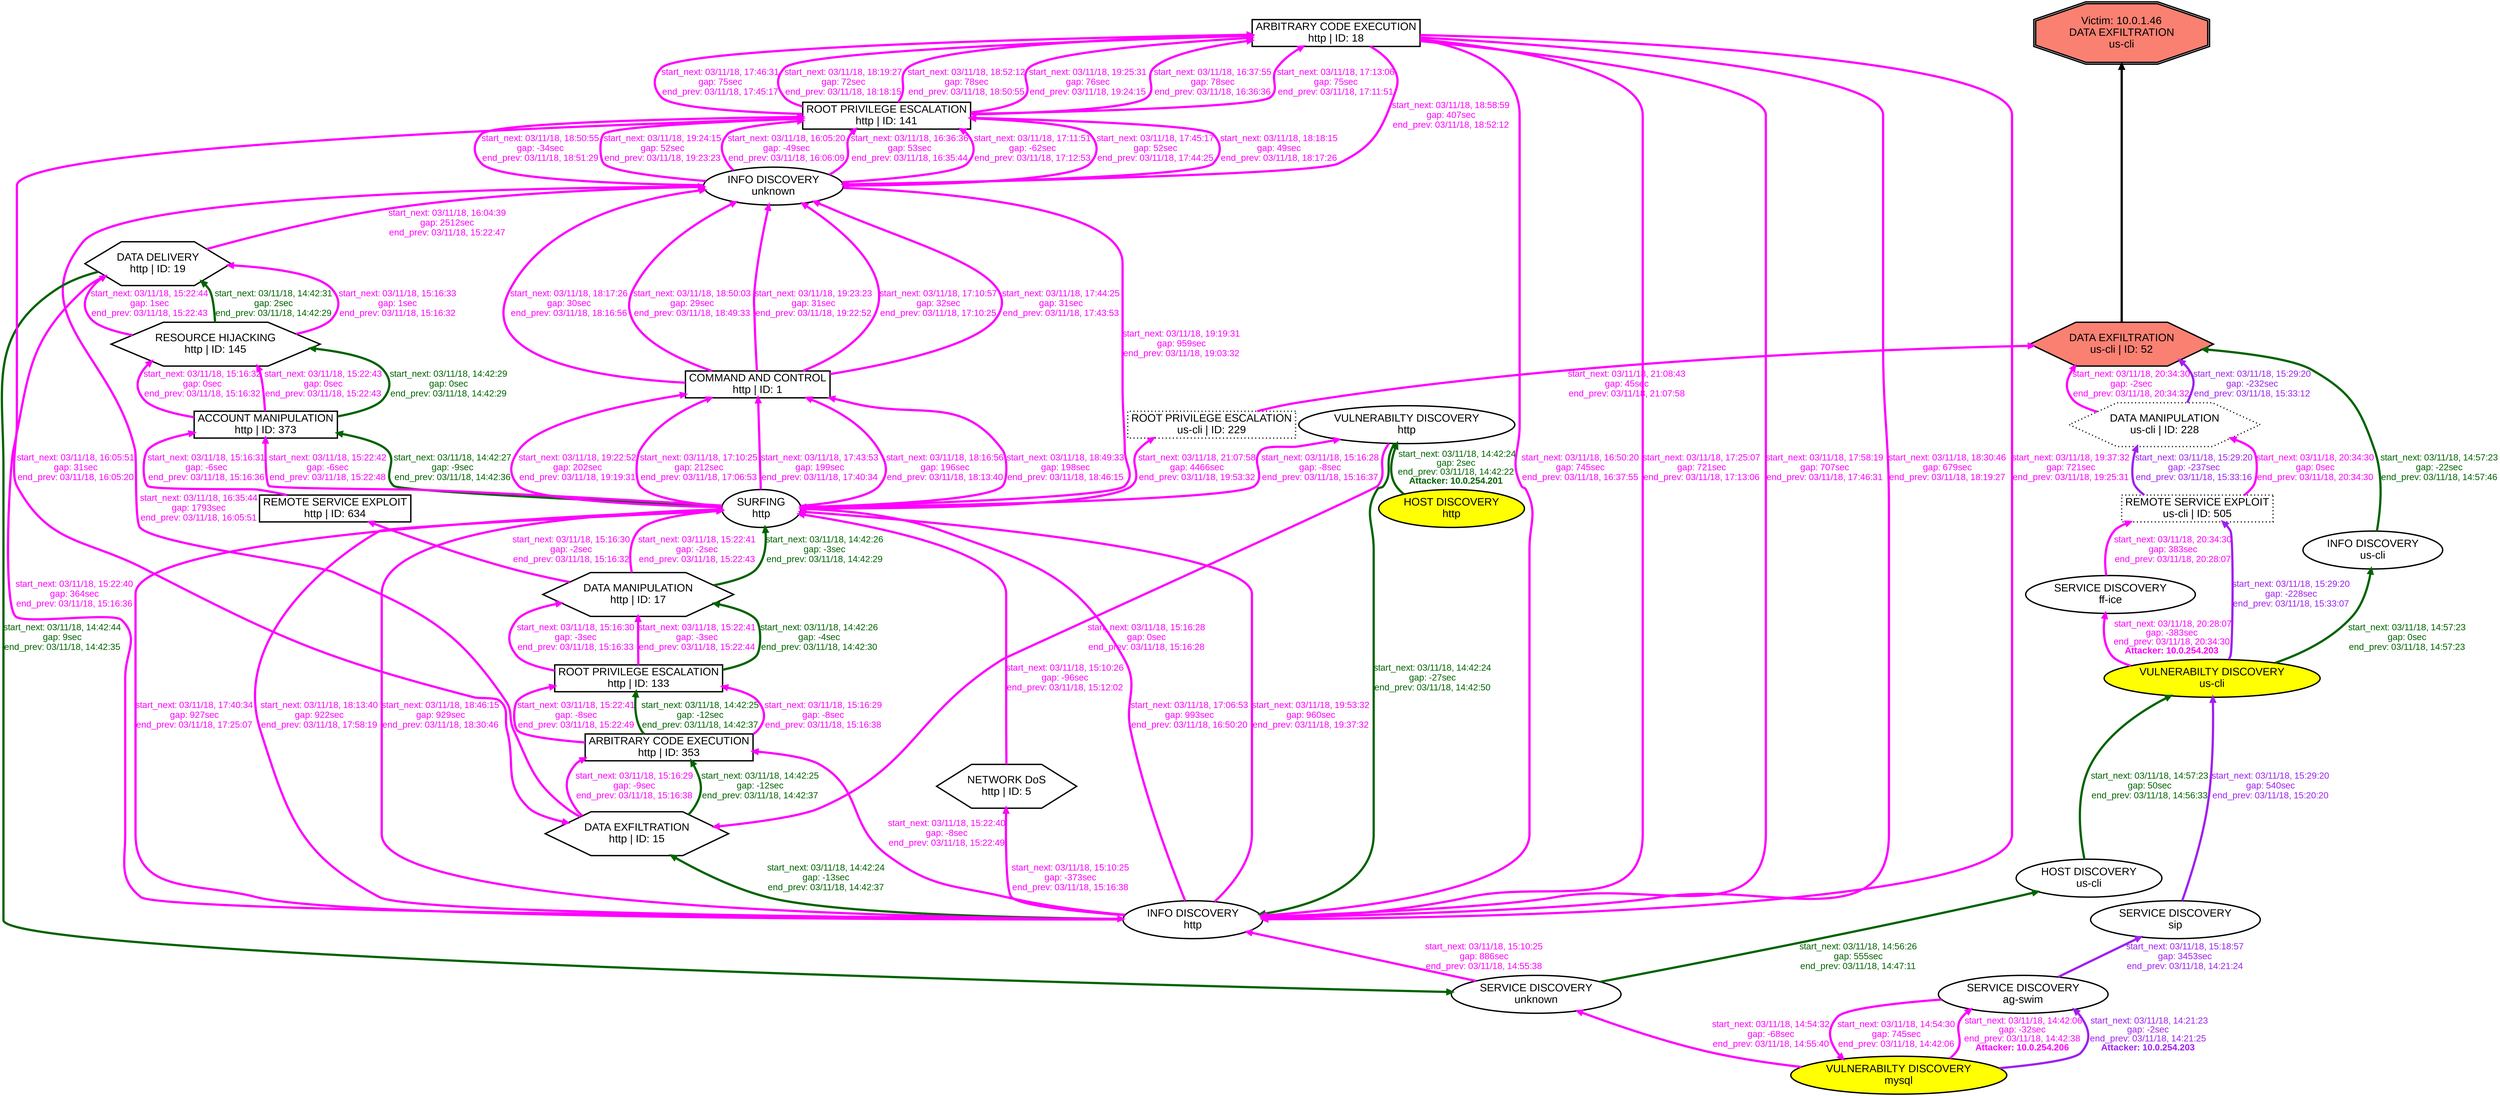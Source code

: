 digraph DATAEXFILTRATIONuscli {
rankdir="BT"; 
 graph [ nodesep="0.1", ranksep="0.02"] 
 node [ fontname=Arial, fontsize=24,penwidth=3]; 
 edge [ fontname=Arial, fontsize=20,penwidth=5 ];
"Victim: 10.0.1.46
DATA EXFILTRATION
us-cli" [shape=doubleoctagon, style=filled, fillcolor=salmon];
{ rank = max; "Victim: 10.0.1.46
DATA EXFILTRATION
us-cli"}
"DATA EXFILTRATION
us-cli | ID: 52" -> "Victim: 10.0.1.46
DATA EXFILTRATION
us-cli"
"DATA EXFILTRATION
us-cli | ID: 52" [style=filled, fillcolor= salmon]
{ rank=same; "DATA EXFILTRATION
us-cli | ID: 52"}
"HOST DISCOVERY
http" [style=filled, fillcolor= yellow]
"HOST DISCOVERY
http" -> "VULNERABILTY DISCOVERY
http" [ color=darkgreen] [label=<<font color="darkgreen"> start_next: 03/11/18, 14:42:24<br/>gap: 2sec<br/>end_prev: 03/11/18, 14:42:22</font><br/><font color="darkgreen"><b>Attacker: 10.0.254.201</b></font>>]
"VULNERABILTY DISCOVERY
http" -> "INFO DISCOVERY
http" [ label="start_next: 03/11/18, 14:42:24
gap: -27sec
end_prev: 03/11/18, 14:42:50"][ fontcolor="darkgreen" color=darkgreen]
"INFO DISCOVERY
http" -> "DATA EXFILTRATION
http | ID: 15" [ label="start_next: 03/11/18, 14:42:24
gap: -13sec
end_prev: 03/11/18, 14:42:37"][ fontcolor="darkgreen" color=darkgreen]
"DATA EXFILTRATION
http | ID: 15" -> "ARBITRARY CODE EXECUTION
http | ID: 353" [ label="start_next: 03/11/18, 14:42:25
gap: -12sec
end_prev: 03/11/18, 14:42:37"][ fontcolor="darkgreen" color=darkgreen]
"ARBITRARY CODE EXECUTION
http | ID: 353" -> "ROOT PRIVILEGE ESCALATION
http | ID: 133" [ label="start_next: 03/11/18, 14:42:25
gap: -12sec
end_prev: 03/11/18, 14:42:37"][ fontcolor="darkgreen" color=darkgreen]
"ROOT PRIVILEGE ESCALATION
http | ID: 133" -> "DATA MANIPULATION
http | ID: 17" [ label="start_next: 03/11/18, 14:42:26
gap: -4sec
end_prev: 03/11/18, 14:42:30"][ fontcolor="darkgreen" color=darkgreen]
"DATA MANIPULATION
http | ID: 17" -> "SURFING
http" [ label="start_next: 03/11/18, 14:42:26
gap: -3sec
end_prev: 03/11/18, 14:42:29"][ fontcolor="darkgreen" color=darkgreen]
"SURFING
http" -> "ACCOUNT MANIPULATION
http | ID: 373" [ label="start_next: 03/11/18, 14:42:27
gap: -9sec
end_prev: 03/11/18, 14:42:36"][ fontcolor="darkgreen" color=darkgreen]
"ACCOUNT MANIPULATION
http | ID: 373" -> "RESOURCE HIJACKING
http | ID: 145" [ label="start_next: 03/11/18, 14:42:29
gap: 0sec
end_prev: 03/11/18, 14:42:29"][ fontcolor="darkgreen" color=darkgreen]
"RESOURCE HIJACKING
http | ID: 145" -> "DATA DELIVERY
http | ID: 19" [ label="start_next: 03/11/18, 14:42:31
gap: 2sec
end_prev: 03/11/18, 14:42:29"][ fontcolor="darkgreen" color=darkgreen]
"DATA DELIVERY
http | ID: 19" -> "SERVICE DISCOVERY
unknown" [ label="start_next: 03/11/18, 14:42:44
gap: 9sec
end_prev: 03/11/18, 14:42:35"][ fontcolor="darkgreen" color=darkgreen]
"SERVICE DISCOVERY
unknown" -> "HOST DISCOVERY
us-cli" [ label="start_next: 03/11/18, 14:56:26
gap: 555sec
end_prev: 03/11/18, 14:47:11"][ fontcolor="darkgreen" color=darkgreen]
"HOST DISCOVERY
us-cli" -> "VULNERABILTY DISCOVERY
us-cli" [ label="start_next: 03/11/18, 14:57:23
gap: 50sec
end_prev: 03/11/18, 14:56:33"][ fontcolor="darkgreen" color=darkgreen]
"VULNERABILTY DISCOVERY
us-cli" -> "INFO DISCOVERY
us-cli" [ label="start_next: 03/11/18, 14:57:23
gap: 0sec
end_prev: 03/11/18, 14:57:23"][ fontcolor="darkgreen" color=darkgreen]
"INFO DISCOVERY
us-cli" -> "DATA EXFILTRATION
us-cli | ID: 52" [ label="start_next: 03/11/18, 14:57:23
gap: -22sec
end_prev: 03/11/18, 14:57:46"][ fontcolor="darkgreen" color=darkgreen]
"VULNERABILTY DISCOVERY
mysql" [style=filled, fillcolor= yellow]
"VULNERABILTY DISCOVERY
mysql" -> "SERVICE DISCOVERY
ag-swim" [ color=magenta] [label=<<font color="magenta"> start_next: 03/11/18, 14:42:06<br/>gap: -32sec<br/>end_prev: 03/11/18, 14:42:38</font><br/><font color="magenta"><b>Attacker: 10.0.254.206</b></font>>]
"SERVICE DISCOVERY
ag-swim" -> "VULNERABILTY DISCOVERY
mysql" [ label="start_next: 03/11/18, 14:54:30
gap: 745sec
end_prev: 03/11/18, 14:42:06"][ fontcolor="magenta" color=magenta]
"VULNERABILTY DISCOVERY
mysql" -> "SERVICE DISCOVERY
unknown" [ label="start_next: 03/11/18, 14:54:32
gap: -68sec
end_prev: 03/11/18, 14:55:40"][ fontcolor="magenta" color=magenta]
"SERVICE DISCOVERY
unknown" -> "INFO DISCOVERY
http" [ label="start_next: 03/11/18, 15:10:25
gap: 886sec
end_prev: 03/11/18, 14:55:38"][ fontcolor="magenta" color=magenta]
"INFO DISCOVERY
http" -> "NETWORK DoS
http | ID: 5" [ label="start_next: 03/11/18, 15:10:25
gap: -373sec
end_prev: 03/11/18, 15:16:38"][ fontcolor="magenta" color=magenta]
"NETWORK DoS
http | ID: 5" -> "SURFING
http" [ label="start_next: 03/11/18, 15:10:26
gap: -96sec
end_prev: 03/11/18, 15:12:02"][ fontcolor="magenta" color=magenta]
"SURFING
http" -> "VULNERABILTY DISCOVERY
http" [ label="start_next: 03/11/18, 15:16:28
gap: -8sec
end_prev: 03/11/18, 15:16:37"][ fontcolor="magenta" color=magenta]
"VULNERABILTY DISCOVERY
http" -> "DATA EXFILTRATION
http | ID: 15" [ label="start_next: 03/11/18, 15:16:28
gap: 0sec
end_prev: 03/11/18, 15:16:28"][ fontcolor="magenta" color=magenta]
"DATA EXFILTRATION
http | ID: 15" -> "ARBITRARY CODE EXECUTION
http | ID: 353" [ label="start_next: 03/11/18, 15:16:29
gap: -9sec
end_prev: 03/11/18, 15:16:38"][ fontcolor="magenta" color=magenta]
"ARBITRARY CODE EXECUTION
http | ID: 353" -> "ROOT PRIVILEGE ESCALATION
http | ID: 133" [ label="start_next: 03/11/18, 15:16:29
gap: -8sec
end_prev: 03/11/18, 15:16:38"][ fontcolor="magenta" color=magenta]
"ROOT PRIVILEGE ESCALATION
http | ID: 133" -> "DATA MANIPULATION
http | ID: 17" [ label="start_next: 03/11/18, 15:16:30
gap: -3sec
end_prev: 03/11/18, 15:16:33"][ fontcolor="magenta" color=magenta]
"DATA MANIPULATION
http | ID: 17" -> "REMOTE SERVICE EXPLOIT
http | ID: 634" [ label="start_next: 03/11/18, 15:16:30
gap: -2sec
end_prev: 03/11/18, 15:16:32"][ fontcolor="magenta" color=magenta]
"REMOTE SERVICE EXPLOIT
http | ID: 634" -> "ACCOUNT MANIPULATION
http | ID: 373" [ label="start_next: 03/11/18, 15:16:31
gap: -6sec
end_prev: 03/11/18, 15:16:36"][ fontcolor="magenta" color=magenta]
"ACCOUNT MANIPULATION
http | ID: 373" -> "RESOURCE HIJACKING
http | ID: 145" [ label="start_next: 03/11/18, 15:16:32
gap: 0sec
end_prev: 03/11/18, 15:16:32"][ fontcolor="magenta" color=magenta]
"RESOURCE HIJACKING
http | ID: 145" -> "DATA DELIVERY
http | ID: 19" [ label="start_next: 03/11/18, 15:16:33
gap: 1sec
end_prev: 03/11/18, 15:16:32"][ fontcolor="magenta" color=magenta]
"DATA DELIVERY
http | ID: 19" -> "INFO DISCOVERY
http" [ label="start_next: 03/11/18, 15:22:40
gap: 364sec
end_prev: 03/11/18, 15:16:36"][ fontcolor="magenta" color=magenta]
"INFO DISCOVERY
http" -> "ARBITRARY CODE EXECUTION
http | ID: 353" [ label="start_next: 03/11/18, 15:22:40
gap: -8sec
end_prev: 03/11/18, 15:22:49"][ fontcolor="magenta" color=magenta]
"ARBITRARY CODE EXECUTION
http | ID: 353" -> "ROOT PRIVILEGE ESCALATION
http | ID: 133" [ label="start_next: 03/11/18, 15:22:41
gap: -8sec
end_prev: 03/11/18, 15:22:49"][ fontcolor="magenta" color=magenta]
"ROOT PRIVILEGE ESCALATION
http | ID: 133" -> "DATA MANIPULATION
http | ID: 17" [ label="start_next: 03/11/18, 15:22:41
gap: -3sec
end_prev: 03/11/18, 15:22:44"][ fontcolor="magenta" color=magenta]
"DATA MANIPULATION
http | ID: 17" -> "SURFING
http" [ label="start_next: 03/11/18, 15:22:41
gap: -2sec
end_prev: 03/11/18, 15:22:43"][ fontcolor="magenta" color=magenta]
"SURFING
http" -> "ACCOUNT MANIPULATION
http | ID: 373" [ label="start_next: 03/11/18, 15:22:42
gap: -6sec
end_prev: 03/11/18, 15:22:48"][ fontcolor="magenta" color=magenta]
"ACCOUNT MANIPULATION
http | ID: 373" -> "RESOURCE HIJACKING
http | ID: 145" [ label="start_next: 03/11/18, 15:22:43
gap: 0sec
end_prev: 03/11/18, 15:22:43"][ fontcolor="magenta" color=magenta]
"RESOURCE HIJACKING
http | ID: 145" -> "DATA DELIVERY
http | ID: 19" [ label="start_next: 03/11/18, 15:22:44
gap: 1sec
end_prev: 03/11/18, 15:22:43"][ fontcolor="magenta" color=magenta]
"DATA DELIVERY
http | ID: 19" -> "INFO DISCOVERY
unknown" [ label="start_next: 03/11/18, 16:04:39
gap: 2512sec
end_prev: 03/11/18, 15:22:47"][ fontcolor="magenta" color=magenta]
"INFO DISCOVERY
unknown" -> "ROOT PRIVILEGE ESCALATION
http | ID: 141" [ label="start_next: 03/11/18, 16:05:20
gap: -49sec
end_prev: 03/11/18, 16:06:09"][ fontcolor="magenta" color=magenta]
"ROOT PRIVILEGE ESCALATION
http | ID: 141" -> "DATA EXFILTRATION
http | ID: 15" [ label="start_next: 03/11/18, 16:05:51
gap: 31sec
end_prev: 03/11/18, 16:05:20"][ fontcolor="magenta" color=magenta]
"DATA EXFILTRATION
http | ID: 15" -> "INFO DISCOVERY
unknown" [ label="start_next: 03/11/18, 16:35:44
gap: 1793sec
end_prev: 03/11/18, 16:05:51"][ fontcolor="magenta" color=magenta]
"INFO DISCOVERY
unknown" -> "ROOT PRIVILEGE ESCALATION
http | ID: 141" [ label="start_next: 03/11/18, 16:36:36
gap: 53sec
end_prev: 03/11/18, 16:35:44"][ fontcolor="magenta" color=magenta]
"ROOT PRIVILEGE ESCALATION
http | ID: 141" -> "ARBITRARY CODE EXECUTION
http | ID: 18" [ label="start_next: 03/11/18, 16:37:55
gap: 78sec
end_prev: 03/11/18, 16:36:36"][ fontcolor="magenta" color=magenta]
"ARBITRARY CODE EXECUTION
http | ID: 18" -> "INFO DISCOVERY
http" [ label="start_next: 03/11/18, 16:50:20
gap: 745sec
end_prev: 03/11/18, 16:37:55"][ fontcolor="magenta" color=magenta]
"INFO DISCOVERY
http" -> "SURFING
http" [ label="start_next: 03/11/18, 17:06:53
gap: 993sec
end_prev: 03/11/18, 16:50:20"][ fontcolor="magenta" color=magenta]
"SURFING
http" -> "COMMAND AND CONTROL
http | ID: 1" [ label="start_next: 03/11/18, 17:10:25
gap: 212sec
end_prev: 03/11/18, 17:06:53"][ fontcolor="magenta" color=magenta]
"COMMAND AND CONTROL
http | ID: 1" -> "INFO DISCOVERY
unknown" [ label="start_next: 03/11/18, 17:10:57
gap: 32sec
end_prev: 03/11/18, 17:10:25"][ fontcolor="magenta" color=magenta]
"INFO DISCOVERY
unknown" -> "ROOT PRIVILEGE ESCALATION
http | ID: 141" [ label="start_next: 03/11/18, 17:11:51
gap: -62sec
end_prev: 03/11/18, 17:12:53"][ fontcolor="magenta" color=magenta]
"ROOT PRIVILEGE ESCALATION
http | ID: 141" -> "ARBITRARY CODE EXECUTION
http | ID: 18" [ label="start_next: 03/11/18, 17:13:06
gap: 75sec
end_prev: 03/11/18, 17:11:51"][ fontcolor="magenta" color=magenta]
"ARBITRARY CODE EXECUTION
http | ID: 18" -> "INFO DISCOVERY
http" [ label="start_next: 03/11/18, 17:25:07
gap: 721sec
end_prev: 03/11/18, 17:13:06"][ fontcolor="magenta" color=magenta]
"INFO DISCOVERY
http" -> "SURFING
http" [ label="start_next: 03/11/18, 17:40:34
gap: 927sec
end_prev: 03/11/18, 17:25:07"][ fontcolor="magenta" color=magenta]
"SURFING
http" -> "COMMAND AND CONTROL
http | ID: 1" [ label="start_next: 03/11/18, 17:43:53
gap: 199sec
end_prev: 03/11/18, 17:40:34"][ fontcolor="magenta" color=magenta]
"COMMAND AND CONTROL
http | ID: 1" -> "INFO DISCOVERY
unknown" [ label="start_next: 03/11/18, 17:44:25
gap: 31sec
end_prev: 03/11/18, 17:43:53"][ fontcolor="magenta" color=magenta]
"INFO DISCOVERY
unknown" -> "ROOT PRIVILEGE ESCALATION
http | ID: 141" [ label="start_next: 03/11/18, 17:45:17
gap: 52sec
end_prev: 03/11/18, 17:44:25"][ fontcolor="magenta" color=magenta]
"ROOT PRIVILEGE ESCALATION
http | ID: 141" -> "ARBITRARY CODE EXECUTION
http | ID: 18" [ label="start_next: 03/11/18, 17:46:31
gap: 75sec
end_prev: 03/11/18, 17:45:17"][ fontcolor="magenta" color=magenta]
"ARBITRARY CODE EXECUTION
http | ID: 18" -> "INFO DISCOVERY
http" [ label="start_next: 03/11/18, 17:58:19
gap: 707sec
end_prev: 03/11/18, 17:46:31"][ fontcolor="magenta" color=magenta]
"INFO DISCOVERY
http" -> "SURFING
http" [ label="start_next: 03/11/18, 18:13:40
gap: 922sec
end_prev: 03/11/18, 17:58:19"][ fontcolor="magenta" color=magenta]
"SURFING
http" -> "COMMAND AND CONTROL
http | ID: 1" [ label="start_next: 03/11/18, 18:16:56
gap: 196sec
end_prev: 03/11/18, 18:13:40"][ fontcolor="magenta" color=magenta]
"COMMAND AND CONTROL
http | ID: 1" -> "INFO DISCOVERY
unknown" [ label="start_next: 03/11/18, 18:17:26
gap: 30sec
end_prev: 03/11/18, 18:16:56"][ fontcolor="magenta" color=magenta]
"INFO DISCOVERY
unknown" -> "ROOT PRIVILEGE ESCALATION
http | ID: 141" [ label="start_next: 03/11/18, 18:18:15
gap: 49sec
end_prev: 03/11/18, 18:17:26"][ fontcolor="magenta" color=magenta]
"ROOT PRIVILEGE ESCALATION
http | ID: 141" -> "ARBITRARY CODE EXECUTION
http | ID: 18" [ label="start_next: 03/11/18, 18:19:27
gap: 72sec
end_prev: 03/11/18, 18:18:15"][ fontcolor="magenta" color=magenta]
"ARBITRARY CODE EXECUTION
http | ID: 18" -> "INFO DISCOVERY
http" [ label="start_next: 03/11/18, 18:30:46
gap: 679sec
end_prev: 03/11/18, 18:19:27"][ fontcolor="magenta" color=magenta]
"INFO DISCOVERY
http" -> "SURFING
http" [ label="start_next: 03/11/18, 18:46:15
gap: 929sec
end_prev: 03/11/18, 18:30:46"][ fontcolor="magenta" color=magenta]
"SURFING
http" -> "COMMAND AND CONTROL
http | ID: 1" [ label="start_next: 03/11/18, 18:49:33
gap: 198sec
end_prev: 03/11/18, 18:46:15"][ fontcolor="magenta" color=magenta]
"COMMAND AND CONTROL
http | ID: 1" -> "INFO DISCOVERY
unknown" [ label="start_next: 03/11/18, 18:50:03
gap: 29sec
end_prev: 03/11/18, 18:49:33"][ fontcolor="magenta" color=magenta]
"INFO DISCOVERY
unknown" -> "ROOT PRIVILEGE ESCALATION
http | ID: 141" [ label="start_next: 03/11/18, 18:50:55
gap: -34sec
end_prev: 03/11/18, 18:51:29"][ fontcolor="magenta" color=magenta]
"ROOT PRIVILEGE ESCALATION
http | ID: 141" -> "ARBITRARY CODE EXECUTION
http | ID: 18" [ label="start_next: 03/11/18, 18:52:12
gap: 78sec
end_prev: 03/11/18, 18:50:55"][ fontcolor="magenta" color=magenta]
"ARBITRARY CODE EXECUTION
http | ID: 18" -> "INFO DISCOVERY
unknown" [ label="start_next: 03/11/18, 18:58:59
gap: 407sec
end_prev: 03/11/18, 18:52:12"][ fontcolor="magenta" color=magenta]
"INFO DISCOVERY
unknown" -> "SURFING
http" [ label="start_next: 03/11/18, 19:19:31
gap: 959sec
end_prev: 03/11/18, 19:03:32"][ fontcolor="magenta" color=magenta]
"SURFING
http" -> "COMMAND AND CONTROL
http | ID: 1" [ label="start_next: 03/11/18, 19:22:52
gap: 202sec
end_prev: 03/11/18, 19:19:31"][ fontcolor="magenta" color=magenta]
"COMMAND AND CONTROL
http | ID: 1" -> "INFO DISCOVERY
unknown" [ label="start_next: 03/11/18, 19:23:23
gap: 31sec
end_prev: 03/11/18, 19:22:52"][ fontcolor="magenta" color=magenta]
"INFO DISCOVERY
unknown" -> "ROOT PRIVILEGE ESCALATION
http | ID: 141" [ label="start_next: 03/11/18, 19:24:15
gap: 52sec
end_prev: 03/11/18, 19:23:23"][ fontcolor="magenta" color=magenta]
"ROOT PRIVILEGE ESCALATION
http | ID: 141" -> "ARBITRARY CODE EXECUTION
http | ID: 18" [ label="start_next: 03/11/18, 19:25:31
gap: 76sec
end_prev: 03/11/18, 19:24:15"][ fontcolor="magenta" color=magenta]
"ARBITRARY CODE EXECUTION
http | ID: 18" -> "INFO DISCOVERY
http" [ label="start_next: 03/11/18, 19:37:32
gap: 721sec
end_prev: 03/11/18, 19:25:31"][ fontcolor="magenta" color=magenta]
"INFO DISCOVERY
http" -> "SURFING
http" [ label="start_next: 03/11/18, 19:53:32
gap: 960sec
end_prev: 03/11/18, 19:37:32"][ fontcolor="magenta" color=magenta]
"SURFING
http" -> "ROOT PRIVILEGE ESCALATION
us-cli | ID: 229" [ label="start_next: 03/11/18, 21:07:58
gap: 4466sec
end_prev: 03/11/18, 19:53:32"][ fontcolor="magenta" color=magenta]
"ROOT PRIVILEGE ESCALATION
us-cli | ID: 229" -> "DATA EXFILTRATION
us-cli | ID: 52" [ label="start_next: 03/11/18, 21:08:43
gap: 45sec
end_prev: 03/11/18, 21:07:58"][ fontcolor="magenta" color=magenta]
"VULNERABILTY DISCOVERY
us-cli" [style=filled, fillcolor= yellow]
"VULNERABILTY DISCOVERY
us-cli" -> "SERVICE DISCOVERY
ff-ice" [ color=magenta] [label=<<font color="magenta"> start_next: 03/11/18, 20:28:07<br/>gap: -383sec<br/>end_prev: 03/11/18, 20:34:30</font><br/><font color="magenta"><b>Attacker: 10.0.254.203</b></font>>]
"SERVICE DISCOVERY
ff-ice" -> "REMOTE SERVICE EXPLOIT
us-cli | ID: 505" [ label="start_next: 03/11/18, 20:34:30
gap: 383sec
end_prev: 03/11/18, 20:28:07"][ fontcolor="magenta" color=magenta]
"REMOTE SERVICE EXPLOIT
us-cli | ID: 505" -> "DATA MANIPULATION
us-cli | ID: 228" [ label="start_next: 03/11/18, 20:34:30
gap: 0sec
end_prev: 03/11/18, 20:34:30"][ fontcolor="magenta" color=magenta]
"DATA MANIPULATION
us-cli | ID: 228" -> "DATA EXFILTRATION
us-cli | ID: 52" [ label="start_next: 03/11/18, 20:34:30
gap: -2sec
end_prev: 03/11/18, 20:34:32"][ fontcolor="magenta" color=magenta]
"VULNERABILTY DISCOVERY
mysql" [style=filled, fillcolor= yellow]
"VULNERABILTY DISCOVERY
mysql" -> "SERVICE DISCOVERY
ag-swim" [ color=purple] [label=<<font color="purple"> start_next: 03/11/18, 14:21:23<br/>gap: -2sec<br/>end_prev: 03/11/18, 14:21:25</font><br/><font color="purple"><b>Attacker: 10.0.254.203</b></font>>]
"SERVICE DISCOVERY
ag-swim" -> "SERVICE DISCOVERY
sip" [ label="start_next: 03/11/18, 15:18:57
gap: 3453sec
end_prev: 03/11/18, 14:21:24"][ fontcolor="purple" color=purple]
"SERVICE DISCOVERY
sip" -> "VULNERABILTY DISCOVERY
us-cli" [ label="start_next: 03/11/18, 15:29:20
gap: 540sec
end_prev: 03/11/18, 15:20:20"][ fontcolor="purple" color=purple]
"VULNERABILTY DISCOVERY
us-cli" -> "REMOTE SERVICE EXPLOIT
us-cli | ID: 505" [ label="start_next: 03/11/18, 15:29:20
gap: -228sec
end_prev: 03/11/18, 15:33:07"][ fontcolor="purple" color=purple]
"REMOTE SERVICE EXPLOIT
us-cli | ID: 505" -> "DATA MANIPULATION
us-cli | ID: 228" [ label="start_next: 03/11/18, 15:29:20
gap: -237sec
end_prev: 03/11/18, 15:33:16"][ fontcolor="purple" color=purple]
"DATA MANIPULATION
us-cli | ID: 228" -> "DATA EXFILTRATION
us-cli | ID: 52" [ label="start_next: 03/11/18, 15:29:20
gap: -232sec
end_prev: 03/11/18, 15:33:12"][ fontcolor="purple" color=purple]
"HOST DISCOVERY
http" [shape=oval]
"HOST DISCOVERY
http" [tooltip="ET SCAN Nmap Scripting Engine User-Agent Detected (Nmap Scripting Engine)
ET SCAN Possible Nmap User-Agent Observed"]
"VULNERABILTY DISCOVERY
http" [shape=oval]
"VULNERABILTY DISCOVERY
http" [tooltip="ET SCAN Suspicious inbound to mySQL port 3306
ET SCAN Suspicious inbound to MSSQL port 1433
ET SCAN Nikto Web App Scan in Progress
ET SCAN Suspicious inbound to PostgreSQL port 5432
ET SCAN Suspicious inbound to Oracle SQL port 1521
ET SCAN Suspicious inbound to mSQL port 4333"]
"INFO DISCOVERY
http" [shape=oval]
"INFO DISCOVERY
http" [tooltip="GPL WEB_SERVER viewcode access
GPL WEB_SERVER .htaccess access
GPL WEB_SERVER writeto.cnf access
GPL WEB_SERVER iisadmin access
ET WEB_SERVER PHP Easteregg Information-Disclosure (funny-logo)
ET WEB_SPECIFIC_APPS Request to Wordpress W3TC Plug-in dbcache Directory
GPL WEB_SERVER services.cnf access
ET WEB_SERVER PHP Easteregg Information-Disclosure (zend-logo)
GPL EXPLOIT unicode directory traversal attempt
ET WEB_SERVER PHP Easteregg Information-Disclosure (php-logo)
GPL WEB_SERVER service.cnf access
GPL EXPLOIT iisadmpwd attempt
ET WEB_SERVER PHP SESSION SuperGlobal in URI
GPL WEB_SERVER /~root access
GPL WEB_SERVER authors.pwd access
ET WEB_SERVER PHP ENV SuperGlobal in URI
GPL EXPLOIT .cnf access
ET POLICY Proxy TRACE Request - inbound
GPL WEB_SERVER .htpasswd access
GPL WEB_SERVER global.asa access
ET WEB_SERVER PHP SERVER SuperGlobal in URI
GPL EXPLOIT fpcount access
GPL WEB_SERVER globals.pl access
GPL WEB_SERVER 403 Forbidden
GPL WEB_SERVER service.pwd
GPL EXPLOIT ISAPI .idq attempt
ET WEB_SERVER PHP Easteregg Information-Disclosure (phpinfo)
GPL WEB_SERVER printenv access
GPL WEB_SERVER author.exe access
GPL EXPLOIT iissamples access
GPL EXPLOIT .htr access
ET WEB_SERVER PHP REQUEST SuperGlobal in URI"]
"DATA EXFILTRATION
http | ID: 15" [shape=hexagon]
"DATA EXFILTRATION
http | ID: 15" [tooltip="GPL WEB_SERVER Tomcat server snoop access
ETPRO WEB_SERVER Possible Information Leak Vuln CVE-2015-1648
GPL EXPLOIT ISAPI .ida access
GPL EXPLOIT /msadc/samples/ access
ET WEB_SERVER ColdFusion componentutils access
ET WEB_SERVER /system32/ in Uri - Possible Protected Directory Access Attempt
ET WEB_SPECIFIC_APPS PHP-CGI query string parameter vulnerability
ET WEB_SERVER Possible XXE SYSTEM ENTITY in POST BODY.
ET WEB_SERVER /etc/shadow Detected in URI
GPL EXPLOIT ISAPI .idq access"]
"ARBITRARY CODE EXECUTION
http | ID: 353" [shape=box]
"ARBITRARY CODE EXECUTION
http | ID: 353" [tooltip="ET CURRENT_EVENTS QNAP Shellshock CVE-2014-6271
ET WEB_SPECIFIC_APPS DesktopOnNet don3_requiem.php app_path Parameter Remote File Inclusion
ET WEB_SPECIFIC_APPS Horde type Parameter Local File Inclusion Attempt
ET WEB_SPECIFIC_APPS KR-Web krgourl.php DOCUMENT_ROOT Parameter Remote File Inclusion Attempt
ET WEB_SERVER Possible CVE-2014-6271 Attempt in Headers
ET WEB_SPECIFIC_APPS BASE base_stat_common.php remote file include
ET WEB_SPECIFIC_APPS Golem Gaming Portal root_path Parameter Remote File inclusion Attempt
ET WEB_SPECIFIC_APPS Joomla swMenuPro ImageManager.php Remote File Inclusion Attempt
ET WEB_SPECIFIC_APPS FormMailer formmailer.admin.inc.php BASE_DIR Parameter Remote File Inclusion Attempt
ET WEB_SPECIFIC_APPS AjaxPortal di.php pathtoserverdata Parameter Remote File Inclusion Attempt
ET WEB_SERVER cmd.exe In URI - Possible Command Execution Attempt
ET WEB_SPECIFIC_APPS KingCMS menu.php CONFIG Parameter Remote File Inclusion
ETPRO WEB_SPECIFIC_APPS PHPMoAdmin RCE Attempt
ET WEB_SERVER Exploit Suspected PHP Injection Attack (cmd=)
ET WEB_SPECIFIC_APPS Achievo debugger.php config_atkroot parameter Remote File Inclusion Attempt
ET WEB_SERVER Possible CVE-2014-6271 Attempt
ET WEB_SPECIFIC_APPS Joomla Dada Mail Manager Component config.dadamail.php GLOBALS Parameter Remote File Inclusion
ET WEB_SPECIFIC_APPS WEB-PHP RCE PHPBB 2004-1315
ET WEB_SPECIFIC_APPS DesktopOnNet frontpage.php app_path Parameter Remote File Inclusion
ET WEB_SPECIFIC_APPS Joomla AjaxChat Component ajcuser.php GLOBALS Parameter Remote File Inclusion Attempt"]
"ROOT PRIVILEGE ESCALATION
http | ID: 133" [shape=box]
"ROOT PRIVILEGE ESCALATION
http | ID: 133" [tooltip="ET WEB_SERVER ColdFusion administrator access
ETPRO WEB_SPECIFIC_APPS ipTIME firmware < 9.58 RCE
GPL EXPLOIT administrators.pwd access
GPL EXPLOIT CodeRed v2 root.exe access"]
"DATA MANIPULATION
http | ID: 17" [shape=hexagon]
"DATA MANIPULATION
http | ID: 17" [tooltip="ET WEB_SERVER Possible SQL Injection Attempt SELECT FROM
ET WEB_SERVER MYSQL SELECT CONCAT SQL Injection Attempt
ET WEB_SERVER Possible SQL Injection Attempt UNION SELECT"]
"SURFING
http" [shape=oval]
"SURFING
http" [tooltip="ET WEB_SERVER WEB-PHP phpinfo access"]
"ACCOUNT MANIPULATION
http | ID: 373" [shape=box]
"ACCOUNT MANIPULATION
http | ID: 373" [tooltip="GPL EXPLOIT /iisadmpwd/aexp2.htr access
ET WEB_SERVER SELECT USER SQL Injection Attempt in URI"]
"RESOURCE HIJACKING
http | ID: 145" [shape=hexagon]
"RESOURCE HIJACKING
http | ID: 145" [tooltip="GPL WEB_SERVER Oracle Java Process Manager access"]
"DATA DELIVERY
http | ID: 19" [shape=hexagon]
"DATA DELIVERY
http | ID: 19" [tooltip="ET WEB_SPECIFIC_APPS PHP-Paid4Mail RFI attempt 
ET WEB_SPECIFIC_APPS Possible eFront database.php Remote File Inclusion Attempt
ET WEB_SPECIFIC_APPS MAXcms fm_includes_special Parameter Remote File Inclusion Attempt
ET WEB_SPECIFIC_APPS PHP Aardvark Topsites PHP CONFIG PATH Remote File Include Attempt
ET WEB_SPECIFIC_APPS Possible Mambo/Joomla! com_koesubmit Component 'koesubmit.php' Remote File Inclusion Attempt
ET WEB_SPECIFIC_APPS SERWeb load_lang.php configdir Parameter Remote File Inclusion
ET WEB_SPECIFIC_APPS TECHNOTE shop_this_skin_path Parameter Remote File Inclusion
ET WEB_SPECIFIC_APPS p-Table for WordPress wptable-tinymce.php ABSPATH Parameter RFI Attempt
ET WEB_SPECIFIC_APPS ProjectButler RFI attempt 
ET WEB_SPECIFIC_APPS PHPOF DB_AdoDB.Class.PHP PHPOF_INCLUDE_PATH parameter Remote File Inclusion
ET WEB_SPECIFIC_APPS SAPID get_infochannel.inc.php Remote File inclusion Attempt
ET WEB_SPECIFIC_APPS Joomla Onguma Time Sheet Component onguma.class.php mosConfig_absolute_path Parameter Remote File Inclusion
ET WEB_SPECIFIC_APPS phptraverse mp3_id.php GLOBALS Parameter Remote File Inclusion Attempt
ET WEB_SPECIFIC_APPS Sisplet CMS komentar.php site_path Parameter Remote File Inclusion Attempt
ET WEB_SPECIFIC_APPS SERWeb main_prepend.php functionsdir Parameter Remote File Inclusion
ET WEB_SPECIFIC_APPS Mambo Component com_smf smf.php Remote File Inclusion Attempt
ET WEB_SPECIFIC_APPS OpenX phpAdsNew phpAds_geoPlugin Parameter Remote File Inclusion Attempt
ET WEB_SPECIFIC_APPS Enthusiast path parameter Remote File Inclusion
ET WEB_SPECIFIC_APPS ProdLer prodler.class.php sPath Parameter Remote File Inclusion Attempt
ET WEB_SPECIFIC_APPS PHP Classifieds class.phpmailer.php lang_path Parameter Remote File Inclusion Attempt
ET WEB_SPECIFIC_APPS Joomla Simple RSS Reader admin.rssreader.php mosConfig_live_site Parameter Remote File Inclusion
ET WEB_SPECIFIC_APPS Possible OpenSiteAdmin pageHeader.php Remote File Inclusion Attempt
ET WEB_SPECIFIC_APPS phpSkelSite theme parameter remote file inclusion
ET WEB_SPECIFIC_APPS PointComma pctemplate.php pcConfig Parameter Remote File Inclusion Attempt
ET WEB_SPECIFIC_APPS phPortal gunaysoft.php icerikyolu Parameter Remote File Inclusion
ET WEB_SPECIFIC_APPS OBOphiX fonctions_racine.php chemin_lib parameter Remote File Inclusion Attempt
ET WEB_SPECIFIC_APPS PHP phpMyAgenda rootagenda Remote File Include Attempt
ET WEB_SPECIFIC_APPS Ve-EDIT edit_htmlarea.php highlighter Parameter Remote File Inclusion
ET WEB_SPECIFIC_APPS MODx CMS snippet.reflect.php reflect_base Remote File Inclusion
ET WEB_SPECIFIC_APPS phPortal gunaysoft.php sayfaid Parameter Remote File Inclusion
ET WEB_SPECIFIC_APPS YapBB class_yapbbcooker.php cfgIncludeDirectory Parameter Remote File Inclusion"]
"SERVICE DISCOVERY
unknown" [shape=oval]
"SERVICE DISCOVERY
unknown" [tooltip="ET SCAN Potential VNC Scan 5800-5820
ET SCAN NMAP SIP Version Detection Script Activity
ET SCAN Potential VNC Scan 5900-5920"]
"HOST DISCOVERY
us-cli" [shape=oval]
"HOST DISCOVERY
us-cli" [tooltip="ET SCAN Nmap Scripting Engine User-Agent Detected (Nmap Scripting Engine)
ET SCAN Possible Nmap User-Agent Observed"]
"VULNERABILTY DISCOVERY
us-cli" [shape=oval]
"VULNERABILTY DISCOVERY
us-cli" [tooltip="ET SCAN Suspicious inbound to mySQL port 3306
ET SCAN Suspicious inbound to MSSQL port 1433
ETPRO WEB_SERVER SQLMap Scan Tool User Agent
ET SCAN Nikto Web App Scan in Progress
ET SCAN Suspicious inbound to PostgreSQL port 5432
ET SCAN Sqlmap SQL Injection Scan
ET SCAN Suspicious inbound to Oracle SQL port 1521"]
"INFO DISCOVERY
us-cli" [shape=oval]
"INFO DISCOVERY
us-cli" [tooltip="GPL WEB_SERVER viewcode access
GPL WEB_SERVER .htaccess access
GPL WEB_SERVER writeto.cnf access
GPL WEB_SERVER iisadmin access
ET WEB_SPECIFIC_APPS Request to Wordpress W3TC Plug-in dbcache Directory
GPL WEB_SERVER services.cnf access
GPL EXPLOIT unicode directory traversal attempt
GPL WEB_SERVER service.cnf access
GPL EXPLOIT iisadmpwd attempt
ET WEB_SERVER PHP SESSION SuperGlobal in URI
GPL WEB_SERVER /~root access
GPL WEB_SERVER authors.pwd access
GPL EXPLOIT .cnf access
ET POLICY Proxy TRACE Request - inbound
GPL WEB_SERVER .htpasswd access
GPL WEB_SERVER global.asa access
ET WEB_SERVER PHP SERVER SuperGlobal in URI
GPL EXPLOIT fpcount access
GPL WEB_SERVER globals.pl access
GPL WEB_SERVER service.pwd
GPL EXPLOIT ISAPI .idq attempt
ET WEB_SERVER PHP Easteregg Information-Disclosure (phpinfo)
GPL WEB_SERVER printenv access
GPL WEB_SERVER author.exe access
GPL EXPLOIT iissamples access
GPL EXPLOIT .htr access
ET WEB_SERVER PHP REQUEST SuperGlobal in URI"]
"DATA EXFILTRATION
us-cli | ID: 52" [shape=hexagon]
"DATA EXFILTRATION
us-cli | ID: 52" [tooltip="GPL WEB_SERVER Tomcat server snoop access
ETPRO WEB_SERVER Possible Information Leak Vuln CVE-2015-1648
GPL EXPLOIT ISAPI .ida access
GPL EXPLOIT /msadc/samples/ access
ET WEB_SERVER ColdFusion componentutils access
ET WEB_SERVER /system32/ in Uri - Possible Protected Directory Access Attempt
ET WEB_SPECIFIC_APPS PHP-CGI query string parameter vulnerability
ET WEB_SERVER Possible XXE SYSTEM ENTITY in POST BODY.
ET WEB_SERVER /etc/shadow Detected in URI
ET WEB_SERVER Possible MySQL SQLi Attempt Information Schema Access
GPL EXPLOIT ISAPI .idq access"]
"VULNERABILTY DISCOVERY
mysql" [shape=oval]
"VULNERABILTY DISCOVERY
mysql" [tooltip="ET SCAN Suspicious inbound to mySQL port 3306
ET SCAN Suspicious inbound to MSSQL port 1433
ET SCAN Suspicious inbound to PostgreSQL port 5432
ET SCAN Suspicious inbound to Oracle SQL port 1521
ET SCAN Suspicious inbound to mSQL port 4333"]
"SERVICE DISCOVERY
ag-swim" [shape=oval]
"SERVICE DISCOVERY
ag-swim" [tooltip="ET SCAN Potential VNC Scan 5900-5920
ET SCAN Potential VNC Scan 5800-5820"]
"NETWORK DoS
http | ID: 5" [shape=hexagon]
"NETWORK DoS
http | ID: 5" [tooltip="ET WEB_SERVER Possible Cherokee Web Server GET AUX Request Denial Of Service Attempt"]
"REMOTE SERVICE EXPLOIT
http | ID: 634" [shape=box]
"REMOTE SERVICE EXPLOIT
http | ID: 634" [tooltip="ET WEB_SERVER Script tag in URI Possible Cross Site Scripting Attempt"]
"INFO DISCOVERY
unknown" [shape=oval]
"INFO DISCOVERY
unknown" [tooltip="GPL WEB_SERVER 403 Forbidden
GPL WEB_SERVER globals.pl access"]
"ROOT PRIVILEGE ESCALATION
http | ID: 141" [shape=box]
"ROOT PRIVILEGE ESCALATION
http | ID: 141" [tooltip="GPL EXPLOIT CodeRed v2 root.exe access"]
"ARBITRARY CODE EXECUTION
http | ID: 18" [shape=box]
"ARBITRARY CODE EXECUTION
http | ID: 18" [tooltip="ET WEB_SERVER cmd.exe In URI - Possible Command Execution Attempt"]
"COMMAND AND CONTROL
http | ID: 1" [shape=box]
"COMMAND AND CONTROL
http | ID: 1" [tooltip="ETPRO WEB_SERVER JexBoss Common URI struct Observed 2 (INBOUND)"]
"ROOT PRIVILEGE ESCALATION
us-cli | ID: 229" [style="dotted", shape=box]
"ROOT PRIVILEGE ESCALATION
us-cli | ID: 229" [tooltip="GPL EXPLOIT CodeRed v2 root.exe access"]
"SERVICE DISCOVERY
ff-ice" [shape=oval]
"SERVICE DISCOVERY
ff-ice" [tooltip="ET SCAN Potential VNC Scan 5900-5920
ET SCAN Potential VNC Scan 5800-5820"]
"REMOTE SERVICE EXPLOIT
us-cli | ID: 505" [style="dotted", shape=box]
"REMOTE SERVICE EXPLOIT
us-cli | ID: 505" [tooltip="ET WEB_SERVER Script tag in URI Possible Cross Site Scripting Attempt"]
"DATA MANIPULATION
us-cli | ID: 228" [style="dotted", shape=hexagon]
"DATA MANIPULATION
us-cli | ID: 228" [tooltip="ET WEB_SERVER Possible SQL Injection Attempt SELECT FROM
ET WEB_SERVER Possible SQL Injection Attempt UNION SELECT"]
"SERVICE DISCOVERY
sip" [shape=oval]
"SERVICE DISCOVERY
sip" [tooltip="ET SCAN NMAP SIP Version Detection Script Activity"]
}
